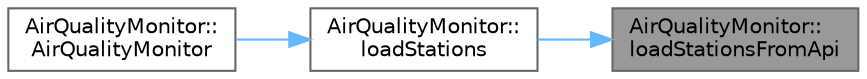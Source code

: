 digraph "AirQualityMonitor::loadStationsFromApi"
{
 // LATEX_PDF_SIZE
  bgcolor="transparent";
  edge [fontname=Helvetica,fontsize=10,labelfontname=Helvetica,labelfontsize=10];
  node [fontname=Helvetica,fontsize=10,shape=box,height=0.2,width=0.4];
  rankdir="RL";
  Node1 [id="Node000001",label="AirQualityMonitor::\lloadStationsFromApi",height=0.2,width=0.4,color="gray40", fillcolor="grey60", style="filled", fontcolor="black",tooltip="Ładuje dane stacji z API GIOŚ."];
  Node1 -> Node2 [id="edge1_Node000001_Node000002",dir="back",color="steelblue1",style="solid",tooltip=" "];
  Node2 [id="Node000002",label="AirQualityMonitor::\lloadStations",height=0.2,width=0.4,color="grey40", fillcolor="white", style="filled",URL="$class_air_quality_monitor.html#a495d69688b33ce31e1914ce348d336f5",tooltip="Ładuje dane stacji z pliku lokalnego lub API."];
  Node2 -> Node3 [id="edge2_Node000002_Node000003",dir="back",color="steelblue1",style="solid",tooltip=" "];
  Node3 [id="Node000003",label="AirQualityMonitor::\lAirQualityMonitor",height=0.2,width=0.4,color="grey40", fillcolor="white", style="filled",URL="$class_air_quality_monitor.html#a5c1e078e2b1c45ecfacef7f3a0d31322",tooltip="Konstruktor klasy AirQualityMonitor."];
}
